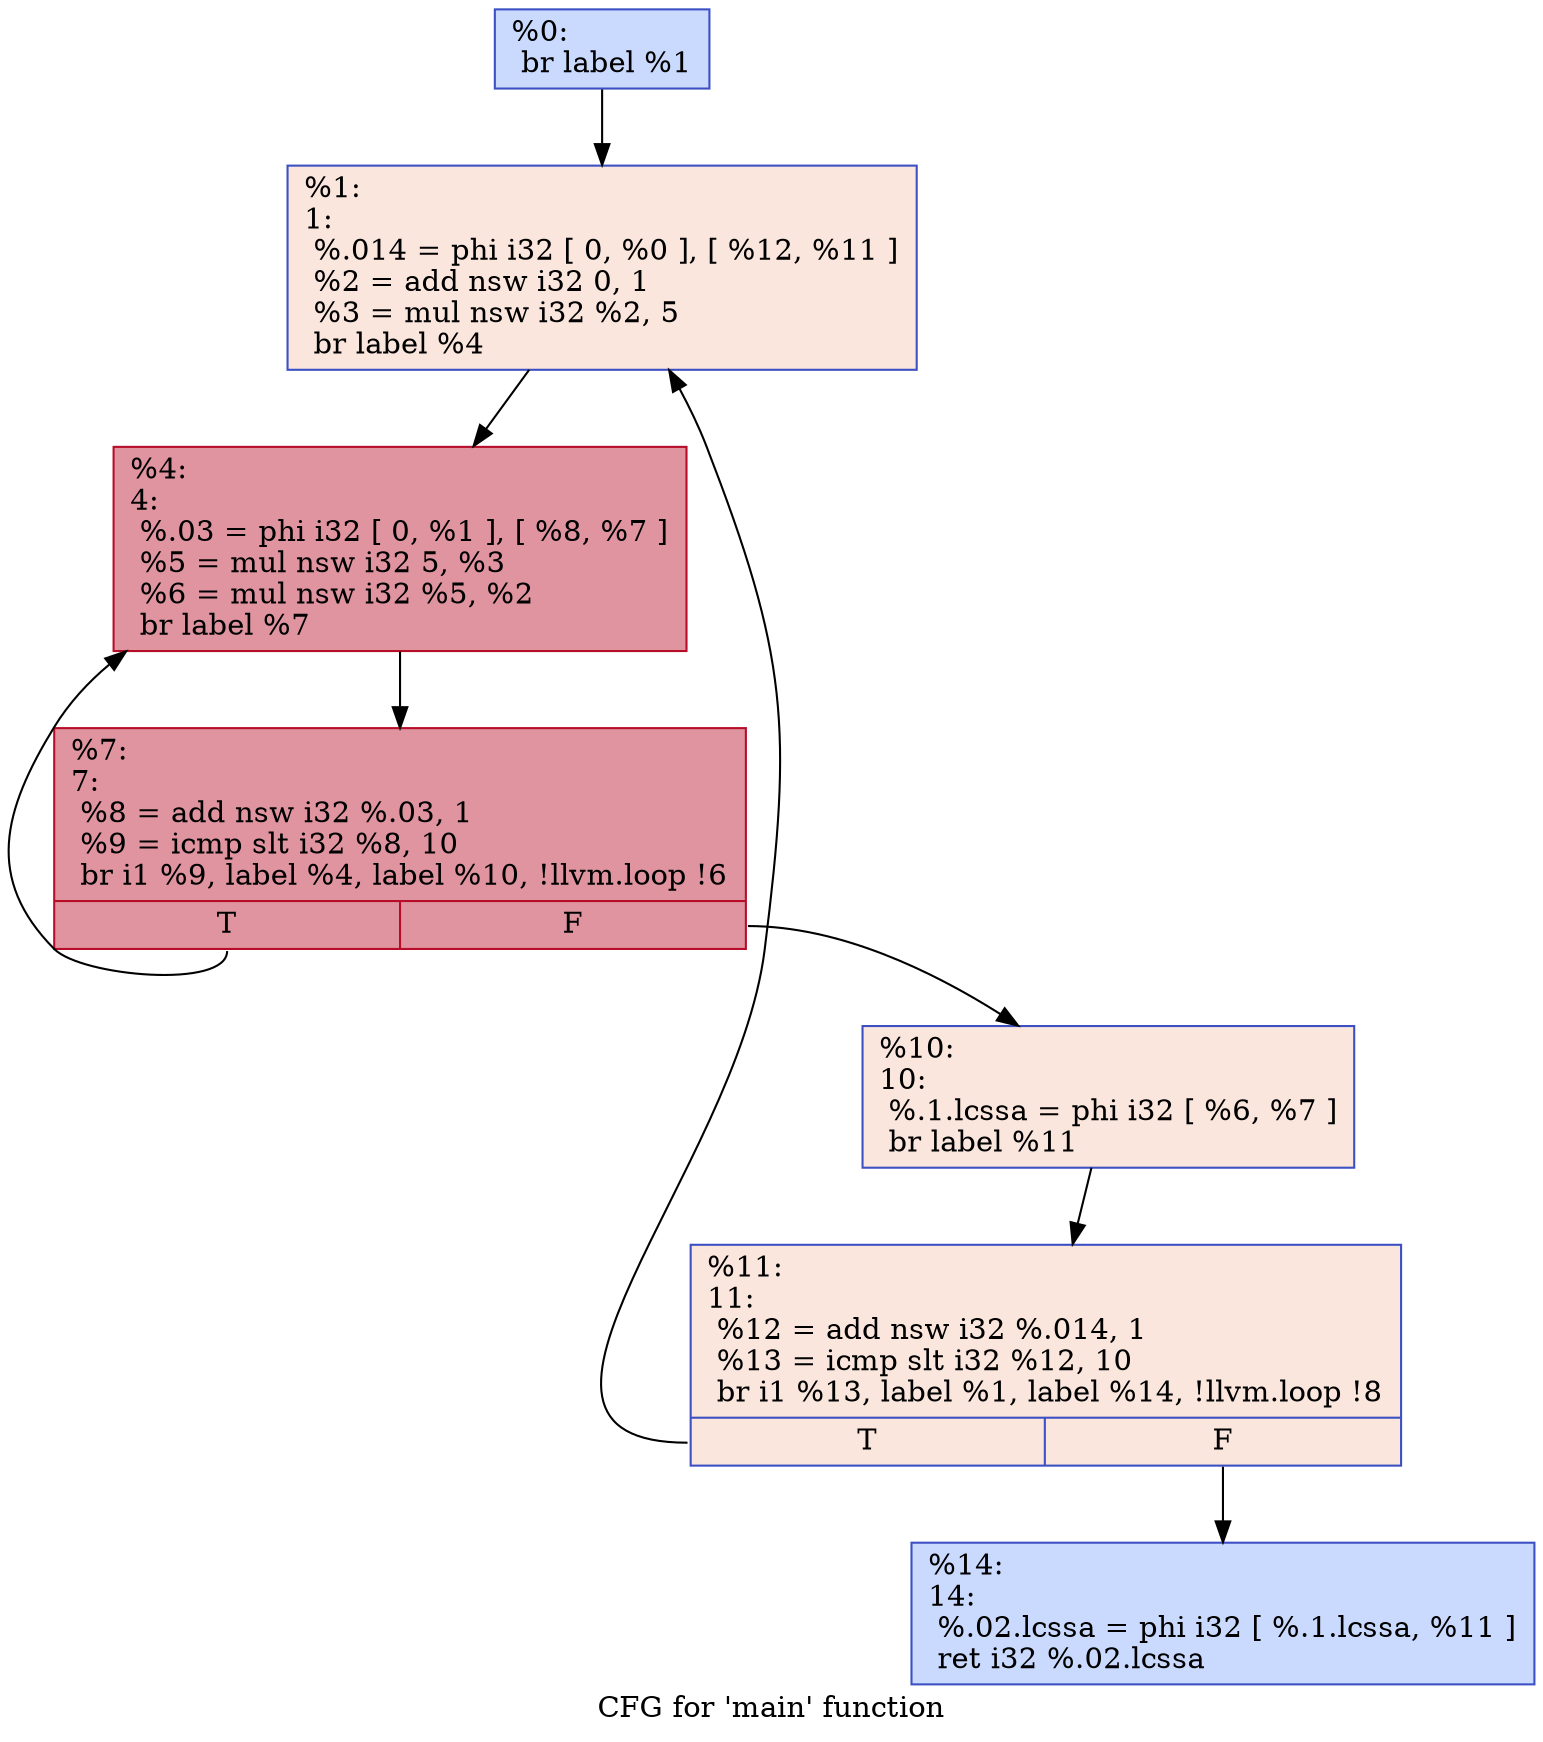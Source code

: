 digraph "CFG for 'main' function" {
	label="CFG for 'main' function";

	Node0x5618c31ec6d0 [shape=record,color="#3d50c3ff", style=filled, fillcolor="#88abfd70",label="{%0:\l  br label %1\l}"];
	Node0x5618c31ec6d0 -> Node0x5618c31edcc0;
	Node0x5618c31edcc0 [shape=record,color="#3d50c3ff", style=filled, fillcolor="#f3c7b170",label="{%1:\l1:                                                \l  %.014 = phi i32 [ 0, %0 ], [ %12, %11 ]\l  %2 = add nsw i32 0, 1\l  %3 = mul nsw i32 %2, 5\l  br label %4\l}"];
	Node0x5618c31edcc0 -> Node0x5618c31ee6c0;
	Node0x5618c31ee6c0 [shape=record,color="#b70d28ff", style=filled, fillcolor="#b70d2870",label="{%4:\l4:                                                \l  %.03 = phi i32 [ 0, %1 ], [ %8, %7 ]\l  %5 = mul nsw i32 5, %3\l  %6 = mul nsw i32 %5, %2\l  br label %7\l}"];
	Node0x5618c31ee6c0 -> Node0x5618c31ee810;
	Node0x5618c31ee810 [shape=record,color="#b70d28ff", style=filled, fillcolor="#b70d2870",label="{%7:\l7:                                                \l  %8 = add nsw i32 %.03, 1\l  %9 = icmp slt i32 %8, 10\l  br i1 %9, label %4, label %10, !llvm.loop !6\l|{<s0>T|<s1>F}}"];
	Node0x5618c31ee810:s0 -> Node0x5618c31ee6c0;
	Node0x5618c31ee810:s1 -> Node0x5618c31ee7c0;
	Node0x5618c31ee7c0 [shape=record,color="#3d50c3ff", style=filled, fillcolor="#f3c7b170",label="{%10:\l10:                                               \l  %.1.lcssa = phi i32 [ %6, %7 ]\l  br label %11\l}"];
	Node0x5618c31ee7c0 -> Node0x5618c31ee410;
	Node0x5618c31ee410 [shape=record,color="#3d50c3ff", style=filled, fillcolor="#f3c7b170",label="{%11:\l11:                                               \l  %12 = add nsw i32 %.014, 1\l  %13 = icmp slt i32 %12, 10\l  br i1 %13, label %1, label %14, !llvm.loop !8\l|{<s0>T|<s1>F}}"];
	Node0x5618c31ee410:s0 -> Node0x5618c31edcc0;
	Node0x5618c31ee410:s1 -> Node0x5618c31ef850;
	Node0x5618c31ef850 [shape=record,color="#3d50c3ff", style=filled, fillcolor="#88abfd70",label="{%14:\l14:                                               \l  %.02.lcssa = phi i32 [ %.1.lcssa, %11 ]\l  ret i32 %.02.lcssa\l}"];
}
